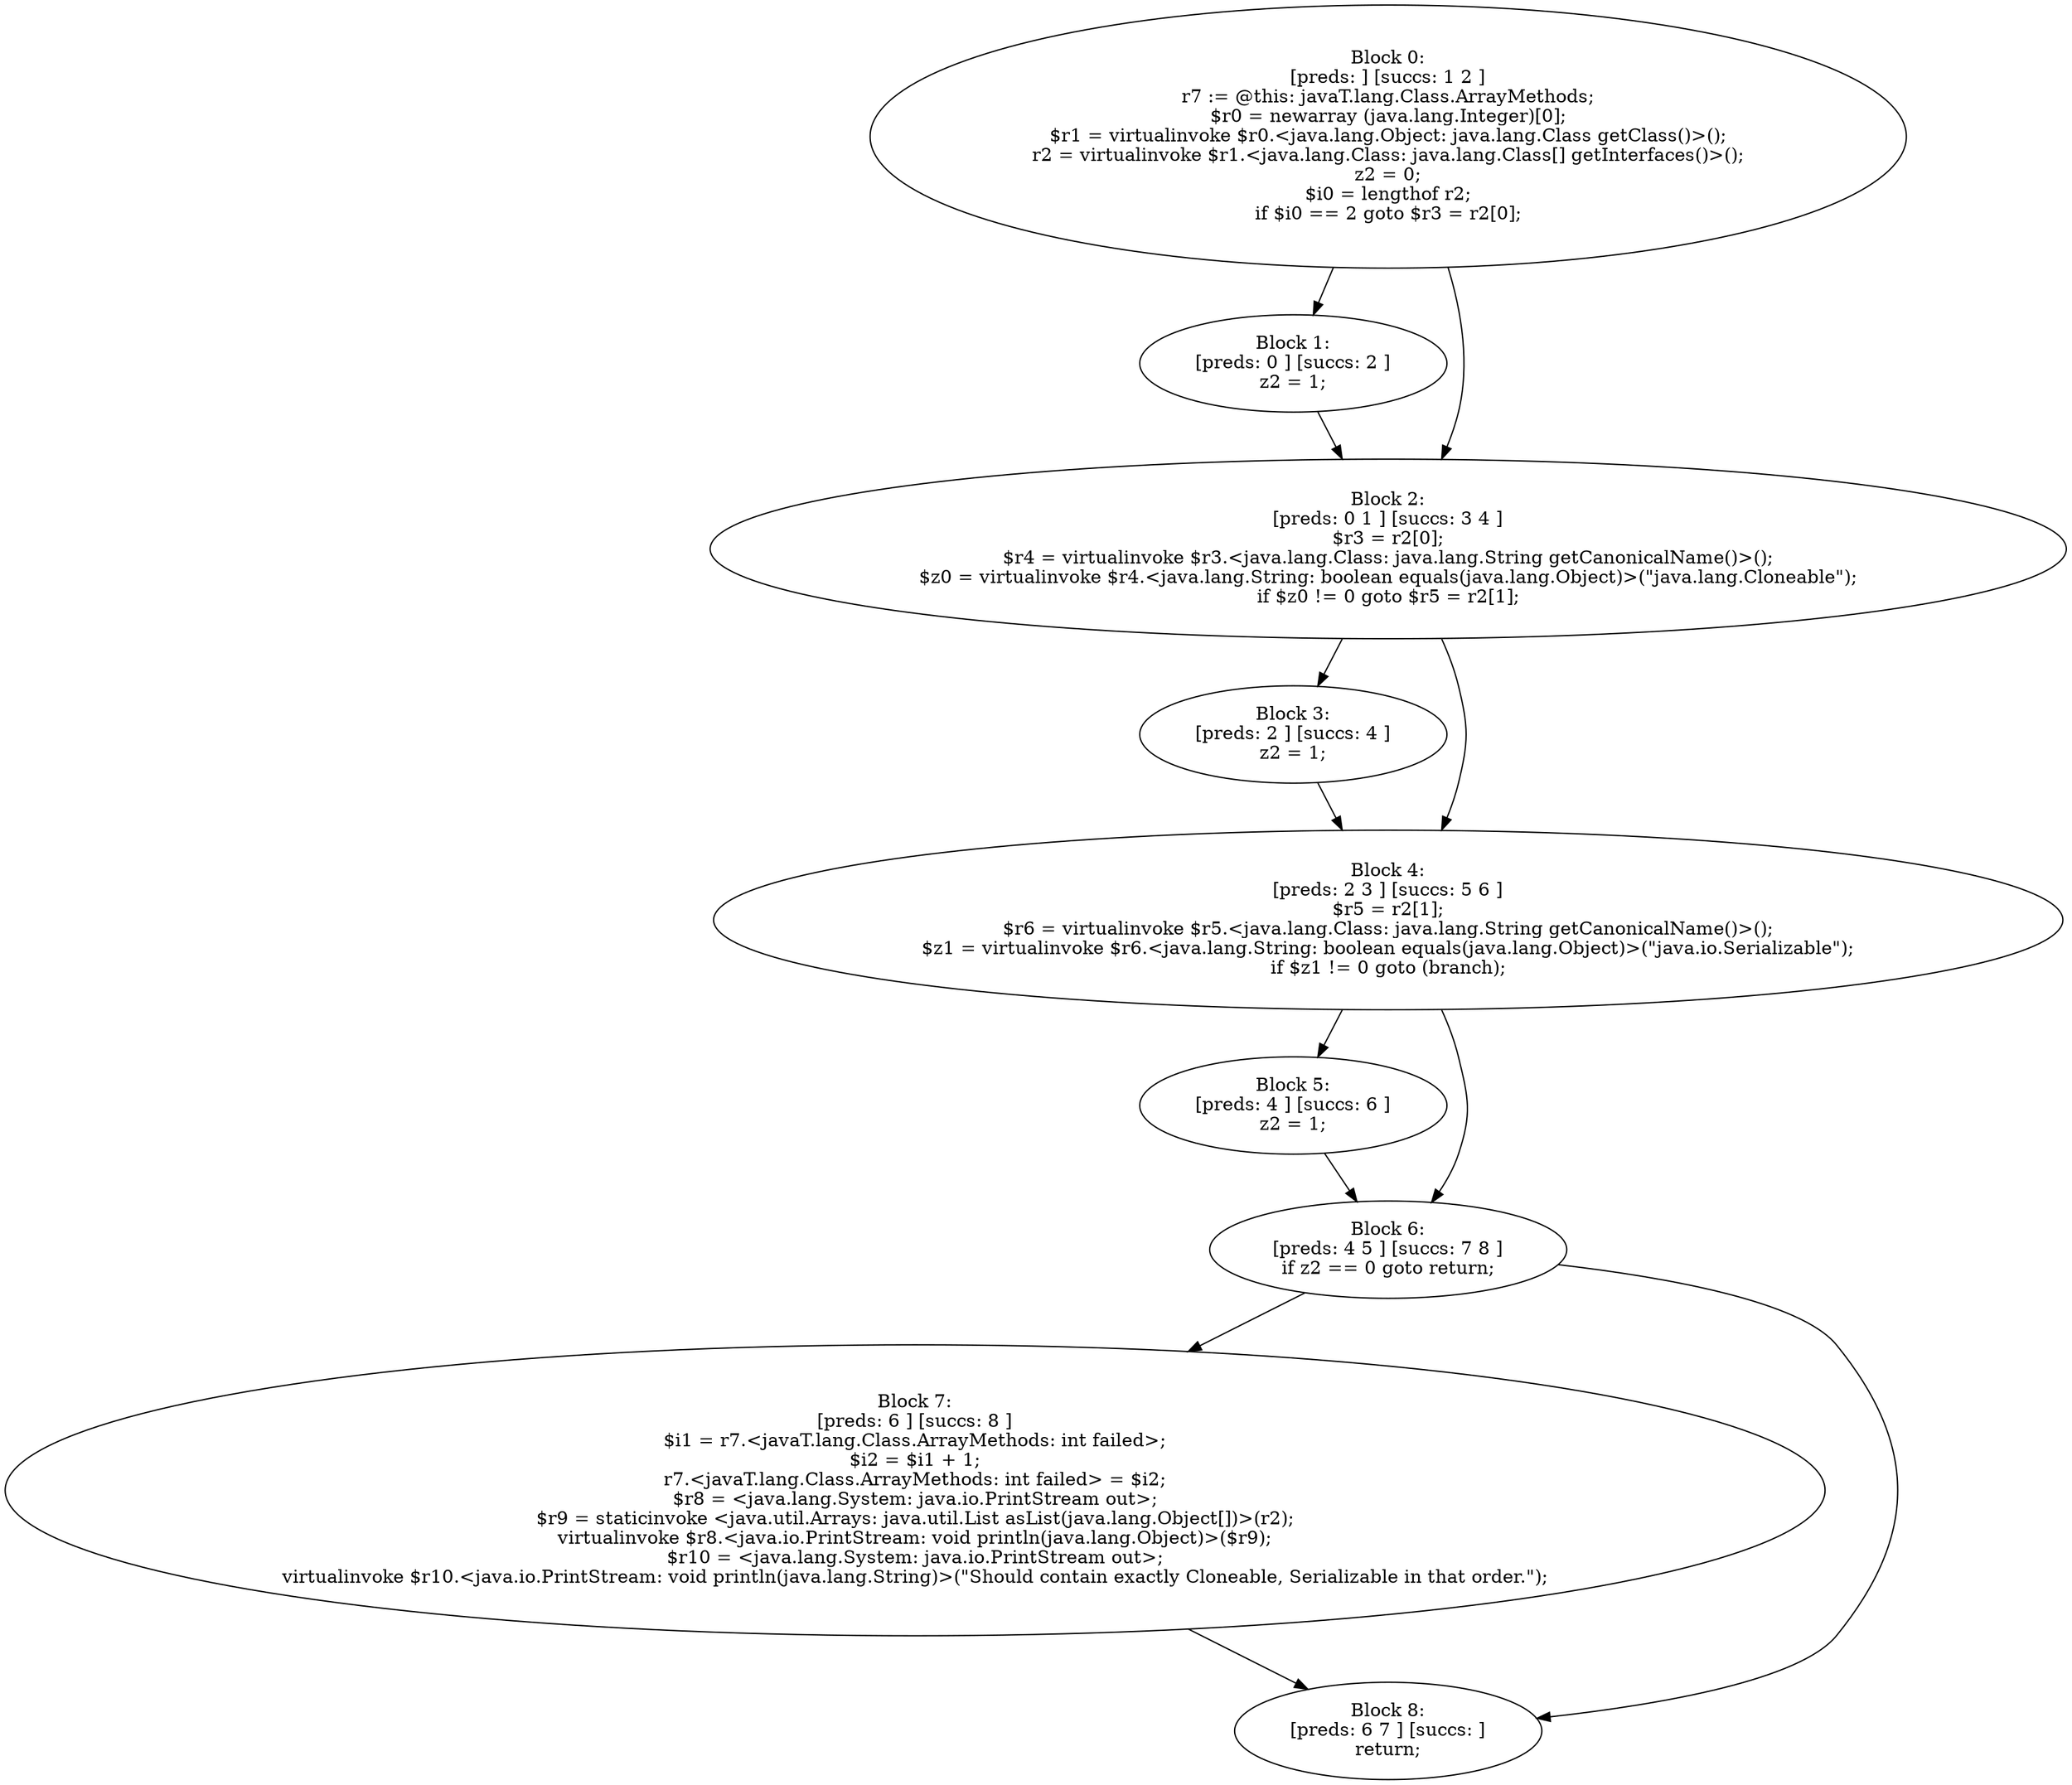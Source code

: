 digraph "unitGraph" {
    "Block 0:
[preds: ] [succs: 1 2 ]
r7 := @this: javaT.lang.Class.ArrayMethods;
$r0 = newarray (java.lang.Integer)[0];
$r1 = virtualinvoke $r0.<java.lang.Object: java.lang.Class getClass()>();
r2 = virtualinvoke $r1.<java.lang.Class: java.lang.Class[] getInterfaces()>();
z2 = 0;
$i0 = lengthof r2;
if $i0 == 2 goto $r3 = r2[0];
"
    "Block 1:
[preds: 0 ] [succs: 2 ]
z2 = 1;
"
    "Block 2:
[preds: 0 1 ] [succs: 3 4 ]
$r3 = r2[0];
$r4 = virtualinvoke $r3.<java.lang.Class: java.lang.String getCanonicalName()>();
$z0 = virtualinvoke $r4.<java.lang.String: boolean equals(java.lang.Object)>(\"java.lang.Cloneable\");
if $z0 != 0 goto $r5 = r2[1];
"
    "Block 3:
[preds: 2 ] [succs: 4 ]
z2 = 1;
"
    "Block 4:
[preds: 2 3 ] [succs: 5 6 ]
$r5 = r2[1];
$r6 = virtualinvoke $r5.<java.lang.Class: java.lang.String getCanonicalName()>();
$z1 = virtualinvoke $r6.<java.lang.String: boolean equals(java.lang.Object)>(\"java.io.Serializable\");
if $z1 != 0 goto (branch);
"
    "Block 5:
[preds: 4 ] [succs: 6 ]
z2 = 1;
"
    "Block 6:
[preds: 4 5 ] [succs: 7 8 ]
if z2 == 0 goto return;
"
    "Block 7:
[preds: 6 ] [succs: 8 ]
$i1 = r7.<javaT.lang.Class.ArrayMethods: int failed>;
$i2 = $i1 + 1;
r7.<javaT.lang.Class.ArrayMethods: int failed> = $i2;
$r8 = <java.lang.System: java.io.PrintStream out>;
$r9 = staticinvoke <java.util.Arrays: java.util.List asList(java.lang.Object[])>(r2);
virtualinvoke $r8.<java.io.PrintStream: void println(java.lang.Object)>($r9);
$r10 = <java.lang.System: java.io.PrintStream out>;
virtualinvoke $r10.<java.io.PrintStream: void println(java.lang.String)>(\"Should contain exactly Cloneable, Serializable in that order.\");
"
    "Block 8:
[preds: 6 7 ] [succs: ]
return;
"
    "Block 0:
[preds: ] [succs: 1 2 ]
r7 := @this: javaT.lang.Class.ArrayMethods;
$r0 = newarray (java.lang.Integer)[0];
$r1 = virtualinvoke $r0.<java.lang.Object: java.lang.Class getClass()>();
r2 = virtualinvoke $r1.<java.lang.Class: java.lang.Class[] getInterfaces()>();
z2 = 0;
$i0 = lengthof r2;
if $i0 == 2 goto $r3 = r2[0];
"->"Block 1:
[preds: 0 ] [succs: 2 ]
z2 = 1;
";
    "Block 0:
[preds: ] [succs: 1 2 ]
r7 := @this: javaT.lang.Class.ArrayMethods;
$r0 = newarray (java.lang.Integer)[0];
$r1 = virtualinvoke $r0.<java.lang.Object: java.lang.Class getClass()>();
r2 = virtualinvoke $r1.<java.lang.Class: java.lang.Class[] getInterfaces()>();
z2 = 0;
$i0 = lengthof r2;
if $i0 == 2 goto $r3 = r2[0];
"->"Block 2:
[preds: 0 1 ] [succs: 3 4 ]
$r3 = r2[0];
$r4 = virtualinvoke $r3.<java.lang.Class: java.lang.String getCanonicalName()>();
$z0 = virtualinvoke $r4.<java.lang.String: boolean equals(java.lang.Object)>(\"java.lang.Cloneable\");
if $z0 != 0 goto $r5 = r2[1];
";
    "Block 1:
[preds: 0 ] [succs: 2 ]
z2 = 1;
"->"Block 2:
[preds: 0 1 ] [succs: 3 4 ]
$r3 = r2[0];
$r4 = virtualinvoke $r3.<java.lang.Class: java.lang.String getCanonicalName()>();
$z0 = virtualinvoke $r4.<java.lang.String: boolean equals(java.lang.Object)>(\"java.lang.Cloneable\");
if $z0 != 0 goto $r5 = r2[1];
";
    "Block 2:
[preds: 0 1 ] [succs: 3 4 ]
$r3 = r2[0];
$r4 = virtualinvoke $r3.<java.lang.Class: java.lang.String getCanonicalName()>();
$z0 = virtualinvoke $r4.<java.lang.String: boolean equals(java.lang.Object)>(\"java.lang.Cloneable\");
if $z0 != 0 goto $r5 = r2[1];
"->"Block 3:
[preds: 2 ] [succs: 4 ]
z2 = 1;
";
    "Block 2:
[preds: 0 1 ] [succs: 3 4 ]
$r3 = r2[0];
$r4 = virtualinvoke $r3.<java.lang.Class: java.lang.String getCanonicalName()>();
$z0 = virtualinvoke $r4.<java.lang.String: boolean equals(java.lang.Object)>(\"java.lang.Cloneable\");
if $z0 != 0 goto $r5 = r2[1];
"->"Block 4:
[preds: 2 3 ] [succs: 5 6 ]
$r5 = r2[1];
$r6 = virtualinvoke $r5.<java.lang.Class: java.lang.String getCanonicalName()>();
$z1 = virtualinvoke $r6.<java.lang.String: boolean equals(java.lang.Object)>(\"java.io.Serializable\");
if $z1 != 0 goto (branch);
";
    "Block 3:
[preds: 2 ] [succs: 4 ]
z2 = 1;
"->"Block 4:
[preds: 2 3 ] [succs: 5 6 ]
$r5 = r2[1];
$r6 = virtualinvoke $r5.<java.lang.Class: java.lang.String getCanonicalName()>();
$z1 = virtualinvoke $r6.<java.lang.String: boolean equals(java.lang.Object)>(\"java.io.Serializable\");
if $z1 != 0 goto (branch);
";
    "Block 4:
[preds: 2 3 ] [succs: 5 6 ]
$r5 = r2[1];
$r6 = virtualinvoke $r5.<java.lang.Class: java.lang.String getCanonicalName()>();
$z1 = virtualinvoke $r6.<java.lang.String: boolean equals(java.lang.Object)>(\"java.io.Serializable\");
if $z1 != 0 goto (branch);
"->"Block 5:
[preds: 4 ] [succs: 6 ]
z2 = 1;
";
    "Block 4:
[preds: 2 3 ] [succs: 5 6 ]
$r5 = r2[1];
$r6 = virtualinvoke $r5.<java.lang.Class: java.lang.String getCanonicalName()>();
$z1 = virtualinvoke $r6.<java.lang.String: boolean equals(java.lang.Object)>(\"java.io.Serializable\");
if $z1 != 0 goto (branch);
"->"Block 6:
[preds: 4 5 ] [succs: 7 8 ]
if z2 == 0 goto return;
";
    "Block 5:
[preds: 4 ] [succs: 6 ]
z2 = 1;
"->"Block 6:
[preds: 4 5 ] [succs: 7 8 ]
if z2 == 0 goto return;
";
    "Block 6:
[preds: 4 5 ] [succs: 7 8 ]
if z2 == 0 goto return;
"->"Block 7:
[preds: 6 ] [succs: 8 ]
$i1 = r7.<javaT.lang.Class.ArrayMethods: int failed>;
$i2 = $i1 + 1;
r7.<javaT.lang.Class.ArrayMethods: int failed> = $i2;
$r8 = <java.lang.System: java.io.PrintStream out>;
$r9 = staticinvoke <java.util.Arrays: java.util.List asList(java.lang.Object[])>(r2);
virtualinvoke $r8.<java.io.PrintStream: void println(java.lang.Object)>($r9);
$r10 = <java.lang.System: java.io.PrintStream out>;
virtualinvoke $r10.<java.io.PrintStream: void println(java.lang.String)>(\"Should contain exactly Cloneable, Serializable in that order.\");
";
    "Block 6:
[preds: 4 5 ] [succs: 7 8 ]
if z2 == 0 goto return;
"->"Block 8:
[preds: 6 7 ] [succs: ]
return;
";
    "Block 7:
[preds: 6 ] [succs: 8 ]
$i1 = r7.<javaT.lang.Class.ArrayMethods: int failed>;
$i2 = $i1 + 1;
r7.<javaT.lang.Class.ArrayMethods: int failed> = $i2;
$r8 = <java.lang.System: java.io.PrintStream out>;
$r9 = staticinvoke <java.util.Arrays: java.util.List asList(java.lang.Object[])>(r2);
virtualinvoke $r8.<java.io.PrintStream: void println(java.lang.Object)>($r9);
$r10 = <java.lang.System: java.io.PrintStream out>;
virtualinvoke $r10.<java.io.PrintStream: void println(java.lang.String)>(\"Should contain exactly Cloneable, Serializable in that order.\");
"->"Block 8:
[preds: 6 7 ] [succs: ]
return;
";
}
